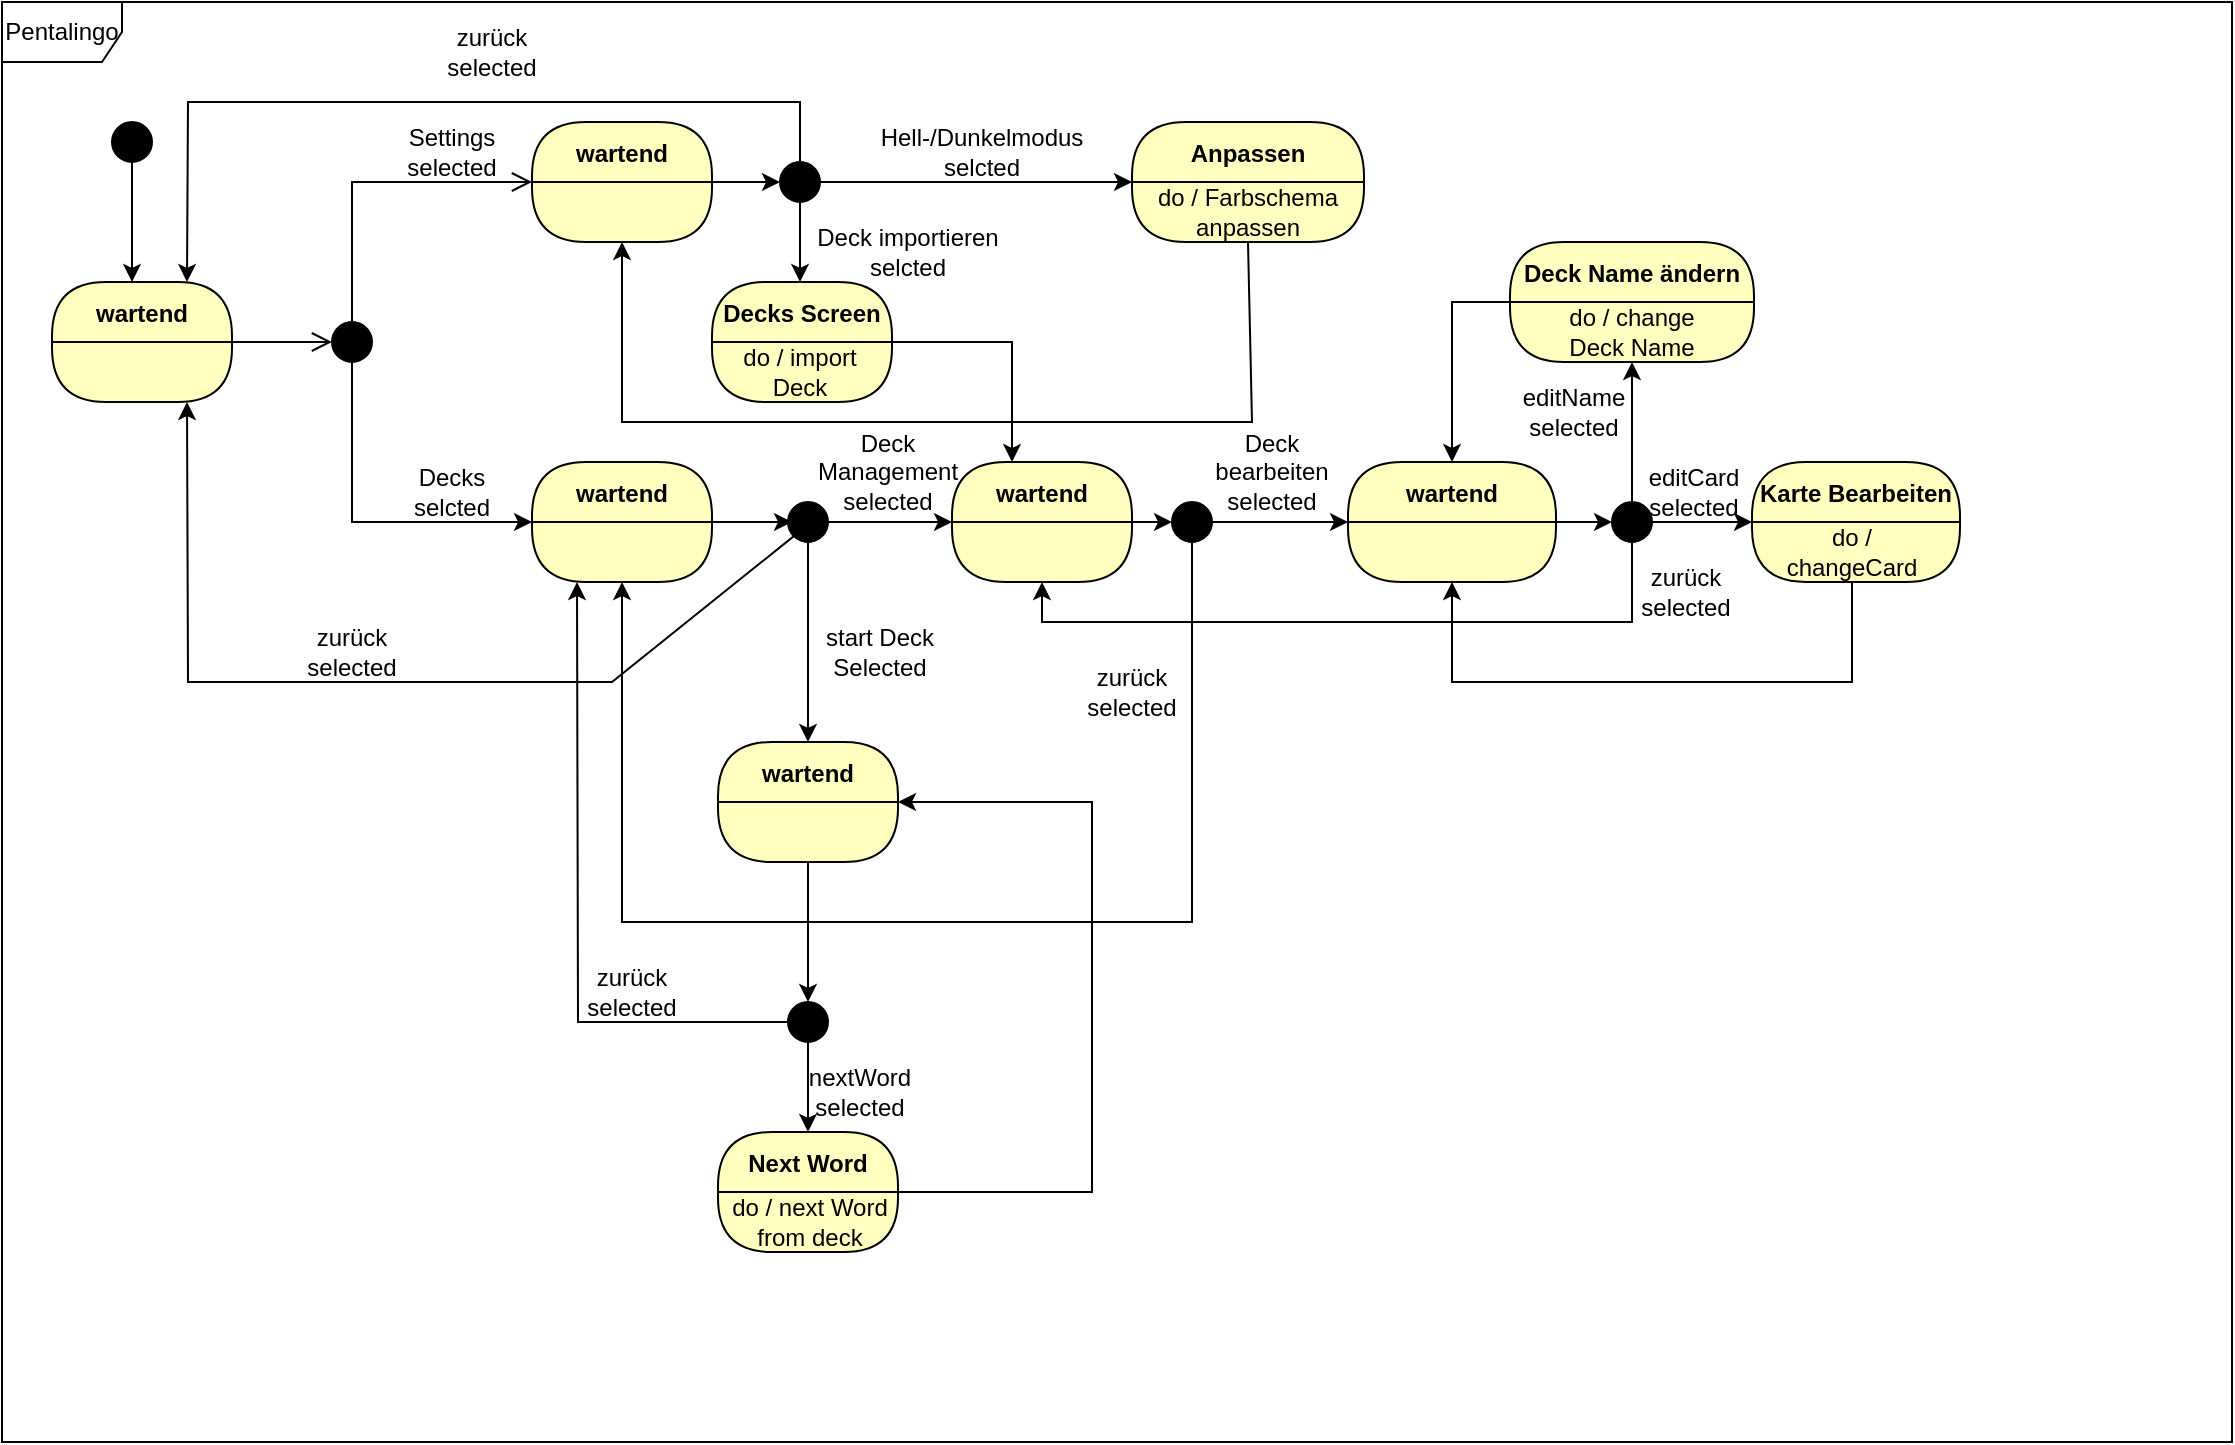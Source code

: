 <mxfile version="27.0.1">
  <diagram name="Page-1" id="Cy6yW5A_cHNXegyow2vB">
    <mxGraphModel dx="1185" dy="674" grid="1" gridSize="10" guides="1" tooltips="1" connect="1" arrows="1" fold="1" page="1" pageScale="1" pageWidth="827" pageHeight="1169" math="0" shadow="0">
      <root>
        <mxCell id="0" />
        <mxCell id="1" parent="0" />
        <mxCell id="-CWuIV_Jq0UuFSlZPUt0-4" value="Pentalingo" style="shape=umlFrame;whiteSpace=wrap;html=1;pointerEvents=0;fillColor=default;gradientColor=none;swimlaneFillColor=default;" vertex="1" parent="1">
          <mxGeometry x="15" y="20" width="1115" height="720" as="geometry" />
        </mxCell>
        <mxCell id="-CWuIV_Jq0UuFSlZPUt0-1" value="" style="ellipse;whiteSpace=wrap;html=1;aspect=fixed;fillColor=#000000;" vertex="1" parent="1">
          <mxGeometry x="70" y="80" width="20" height="20" as="geometry" />
        </mxCell>
        <mxCell id="-CWuIV_Jq0UuFSlZPUt0-3" value="" style="endArrow=classic;html=1;rounded=0;exitX=0.5;exitY=1;exitDx=0;exitDy=0;" edge="1" parent="1" source="-CWuIV_Jq0UuFSlZPUt0-1">
          <mxGeometry width="50" height="50" relative="1" as="geometry">
            <mxPoint x="310" y="240" as="sourcePoint" />
            <mxPoint x="80" y="160" as="targetPoint" />
          </mxGeometry>
        </mxCell>
        <mxCell id="-CWuIV_Jq0UuFSlZPUt0-14" value="wartend" style="swimlane;fontStyle=1;align=center;verticalAlign=middle;childLayout=stackLayout;horizontal=1;startSize=30;horizontalStack=0;resizeParent=0;resizeLast=1;container=0;fontColor=#000000;collapsible=0;rounded=1;arcSize=30;strokeColor=#000000;fillColor=#ffffc0;swimlaneFillColor=#ffffc0;dropTarget=0;" vertex="1" parent="1">
          <mxGeometry x="40" y="160" width="90" height="60" as="geometry" />
        </mxCell>
        <mxCell id="-CWuIV_Jq0UuFSlZPUt0-18" value="" style="edgeStyle=orthogonalEdgeStyle;html=1;verticalAlign=bottom;endArrow=open;endSize=8;strokeColor=#000000;rounded=0;" edge="1" parent="1" source="-CWuIV_Jq0UuFSlZPUt0-14" target="-CWuIV_Jq0UuFSlZPUt0-17">
          <mxGeometry relative="1" as="geometry">
            <mxPoint x="210" y="190" as="targetPoint" />
            <mxPoint x="130" y="190" as="sourcePoint" />
          </mxGeometry>
        </mxCell>
        <mxCell id="-CWuIV_Jq0UuFSlZPUt0-17" value="" style="ellipse;whiteSpace=wrap;html=1;aspect=fixed;fillColor=#000000;" vertex="1" parent="1">
          <mxGeometry x="180" y="180" width="20" height="20" as="geometry" />
        </mxCell>
        <mxCell id="-CWuIV_Jq0UuFSlZPUt0-19" value="" style="edgeStyle=orthogonalEdgeStyle;html=1;verticalAlign=bottom;endArrow=open;endSize=8;strokeColor=#000000;rounded=0;exitX=0.5;exitY=0;exitDx=0;exitDy=0;" edge="1" parent="1" source="-CWuIV_Jq0UuFSlZPUt0-17">
          <mxGeometry relative="1" as="geometry">
            <mxPoint x="280" y="110" as="targetPoint" />
            <mxPoint x="140" y="200" as="sourcePoint" />
            <Array as="points">
              <mxPoint x="190" y="110" />
            </Array>
          </mxGeometry>
        </mxCell>
        <mxCell id="-CWuIV_Jq0UuFSlZPUt0-20" value="wartend" style="swimlane;fontStyle=1;align=center;verticalAlign=middle;childLayout=stackLayout;horizontal=1;startSize=30;horizontalStack=0;resizeParent=0;resizeLast=1;container=0;fontColor=#000000;collapsible=0;rounded=1;arcSize=30;strokeColor=#000000;fillColor=#ffffc0;swimlaneFillColor=#ffffc0;dropTarget=0;" vertex="1" parent="1">
          <mxGeometry x="280" y="80" width="90" height="60" as="geometry" />
        </mxCell>
        <mxCell id="-CWuIV_Jq0UuFSlZPUt0-22" value="wartend" style="swimlane;fontStyle=1;align=center;verticalAlign=middle;childLayout=stackLayout;horizontal=1;startSize=30;horizontalStack=0;resizeParent=0;resizeLast=1;container=0;fontColor=#000000;collapsible=0;rounded=1;arcSize=30;strokeColor=#000000;fillColor=#ffffc0;swimlaneFillColor=#ffffc0;dropTarget=0;labelPosition=center;verticalLabelPosition=middle;" vertex="1" parent="1">
          <mxGeometry x="280" y="250" width="90" height="60" as="geometry" />
        </mxCell>
        <mxCell id="-CWuIV_Jq0UuFSlZPUt0-23" value="" style="endArrow=classic;html=1;rounded=0;entryX=0;entryY=0.5;entryDx=0;entryDy=0;exitX=0.5;exitY=1;exitDx=0;exitDy=0;" edge="1" parent="1" source="-CWuIV_Jq0UuFSlZPUt0-17" target="-CWuIV_Jq0UuFSlZPUt0-22">
          <mxGeometry width="50" height="50" relative="1" as="geometry">
            <mxPoint x="230" y="100" as="sourcePoint" />
            <mxPoint x="280" y="50" as="targetPoint" />
            <Array as="points">
              <mxPoint x="190" y="280" />
            </Array>
          </mxGeometry>
        </mxCell>
        <mxCell id="-CWuIV_Jq0UuFSlZPUt0-26" value="" style="endArrow=classic;html=1;rounded=0;exitX=1;exitY=0.5;exitDx=0;exitDy=0;entryX=0;entryY=0.5;entryDx=0;entryDy=0;" edge="1" parent="1" source="-CWuIV_Jq0UuFSlZPUt0-20" target="-CWuIV_Jq0UuFSlZPUt0-27">
          <mxGeometry width="50" height="50" relative="1" as="geometry">
            <mxPoint x="240" y="260" as="sourcePoint" />
            <mxPoint x="410" y="110" as="targetPoint" />
          </mxGeometry>
        </mxCell>
        <mxCell id="-CWuIV_Jq0UuFSlZPUt0-27" value="" style="ellipse;whiteSpace=wrap;html=1;aspect=fixed;fillColor=#000000;" vertex="1" parent="1">
          <mxGeometry x="404" y="100" width="20" height="20" as="geometry" />
        </mxCell>
        <mxCell id="-CWuIV_Jq0UuFSlZPUt0-28" value="" style="endArrow=classic;html=1;rounded=0;exitX=1;exitY=0.5;exitDx=0;exitDy=0;entryX=0;entryY=0.5;entryDx=0;entryDy=0;" edge="1" parent="1" source="-CWuIV_Jq0UuFSlZPUt0-27" target="-CWuIV_Jq0UuFSlZPUt0-29">
          <mxGeometry width="50" height="50" relative="1" as="geometry">
            <mxPoint x="414" y="100" as="sourcePoint" />
            <mxPoint x="414" y="70" as="targetPoint" />
            <Array as="points">
              <mxPoint x="440" y="110" />
            </Array>
          </mxGeometry>
        </mxCell>
        <mxCell id="-CWuIV_Jq0UuFSlZPUt0-29" value="Anpassen" style="swimlane;fontStyle=1;align=center;verticalAlign=middle;childLayout=stackLayout;horizontal=1;startSize=30;horizontalStack=0;resizeParent=0;resizeLast=1;container=0;fontColor=#000000;collapsible=0;rounded=1;arcSize=30;strokeColor=#000000;fillColor=#ffffc0;swimlaneFillColor=#ffffc0;dropTarget=0;" vertex="1" parent="1">
          <mxGeometry x="580" y="80" width="116" height="60" as="geometry" />
        </mxCell>
        <mxCell id="-CWuIV_Jq0UuFSlZPUt0-30" value="" style="endArrow=classic;html=1;rounded=0;exitX=0.5;exitY=1;exitDx=0;exitDy=0;" edge="1" parent="1" source="-CWuIV_Jq0UuFSlZPUt0-27">
          <mxGeometry width="50" height="50" relative="1" as="geometry">
            <mxPoint x="280" y="190" as="sourcePoint" />
            <mxPoint x="414" y="160" as="targetPoint" />
          </mxGeometry>
        </mxCell>
        <mxCell id="-CWuIV_Jq0UuFSlZPUt0-31" value="Decks Screen" style="swimlane;fontStyle=1;align=center;verticalAlign=middle;childLayout=stackLayout;horizontal=1;startSize=30;horizontalStack=0;resizeParent=0;resizeLast=1;container=0;fontColor=#000000;collapsible=0;rounded=1;arcSize=30;strokeColor=#000000;fillColor=#ffffc0;swimlaneFillColor=#ffffc0;dropTarget=0;labelPosition=center;verticalLabelPosition=middle;" vertex="1" parent="1">
          <mxGeometry x="370" y="160" width="90" height="60" as="geometry" />
        </mxCell>
        <mxCell id="-CWuIV_Jq0UuFSlZPUt0-32" value="" style="endArrow=classic;html=1;rounded=0;exitX=1;exitY=0.5;exitDx=0;exitDy=0;" edge="1" parent="1" source="-CWuIV_Jq0UuFSlZPUt0-31">
          <mxGeometry width="50" height="50" relative="1" as="geometry">
            <mxPoint x="320" y="280" as="sourcePoint" />
            <mxPoint x="520" y="250" as="targetPoint" />
            <Array as="points">
              <mxPoint x="520" y="190" />
            </Array>
          </mxGeometry>
        </mxCell>
        <mxCell id="-CWuIV_Jq0UuFSlZPUt0-33" value="wartend" style="swimlane;fontStyle=1;align=center;verticalAlign=middle;childLayout=stackLayout;horizontal=1;startSize=30;horizontalStack=0;resizeParent=0;resizeLast=1;container=0;fontColor=#000000;collapsible=0;rounded=1;arcSize=30;strokeColor=#000000;fillColor=#ffffc0;swimlaneFillColor=#ffffc0;dropTarget=0;labelPosition=center;verticalLabelPosition=middle;" vertex="1" parent="1">
          <mxGeometry x="490" y="250" width="90" height="60" as="geometry" />
        </mxCell>
        <mxCell id="-CWuIV_Jq0UuFSlZPUt0-34" value="wartend" style="swimlane;fontStyle=1;align=center;verticalAlign=middle;childLayout=stackLayout;horizontal=1;startSize=30;horizontalStack=0;resizeParent=0;resizeLast=1;container=0;fontColor=#000000;collapsible=0;rounded=1;arcSize=30;strokeColor=#000000;fillColor=#ffffc0;swimlaneFillColor=#ffffc0;dropTarget=0;labelPosition=center;verticalLabelPosition=middle;" vertex="1" parent="1">
          <mxGeometry x="688" y="250" width="104" height="60" as="geometry" />
        </mxCell>
        <mxCell id="-CWuIV_Jq0UuFSlZPUt0-35" value="Karte Bearbeiten" style="swimlane;fontStyle=1;align=center;verticalAlign=middle;childLayout=stackLayout;horizontal=1;startSize=30;horizontalStack=0;resizeParent=0;resizeLast=1;container=0;fontColor=#000000;collapsible=0;rounded=1;arcSize=30;strokeColor=#000000;fillColor=#ffffc0;swimlaneFillColor=#ffffc0;dropTarget=0;labelPosition=center;verticalLabelPosition=middle;" vertex="1" parent="1">
          <mxGeometry x="890" y="250" width="104" height="60" as="geometry" />
        </mxCell>
        <mxCell id="-CWuIV_Jq0UuFSlZPUt0-36" value="" style="ellipse;whiteSpace=wrap;html=1;aspect=fixed;fillColor=#000000;" vertex="1" parent="1">
          <mxGeometry x="600" y="270" width="20" height="20" as="geometry" />
        </mxCell>
        <mxCell id="-CWuIV_Jq0UuFSlZPUt0-37" value="" style="endArrow=classic;html=1;rounded=0;entryX=0;entryY=0.5;entryDx=0;entryDy=0;" edge="1" parent="1" target="-CWuIV_Jq0UuFSlZPUt0-34">
          <mxGeometry width="50" height="50" relative="1" as="geometry">
            <mxPoint x="640" y="280" as="sourcePoint" />
            <mxPoint x="630" y="280" as="targetPoint" />
            <Array as="points">
              <mxPoint x="620" y="280" />
            </Array>
          </mxGeometry>
        </mxCell>
        <mxCell id="-CWuIV_Jq0UuFSlZPUt0-39" value="" style="endArrow=classic;html=1;rounded=0;entryX=0;entryY=0.5;entryDx=0;entryDy=0;exitX=1;exitY=0.5;exitDx=0;exitDy=0;" edge="1" parent="1" source="-CWuIV_Jq0UuFSlZPUt0-33" target="-CWuIV_Jq0UuFSlZPUt0-36">
          <mxGeometry width="50" height="50" relative="1" as="geometry">
            <mxPoint x="460" y="320" as="sourcePoint" />
            <mxPoint x="510" y="270" as="targetPoint" />
          </mxGeometry>
        </mxCell>
        <mxCell id="-CWuIV_Jq0UuFSlZPUt0-40" value="" style="endArrow=classic;html=1;rounded=0;exitX=0.5;exitY=1;exitDx=0;exitDy=0;entryX=0.5;entryY=1;entryDx=0;entryDy=0;" edge="1" parent="1" source="-CWuIV_Jq0UuFSlZPUt0-36" target="-CWuIV_Jq0UuFSlZPUt0-22">
          <mxGeometry width="50" height="50" relative="1" as="geometry">
            <mxPoint x="570" y="290" as="sourcePoint" />
            <mxPoint x="610" y="490" as="targetPoint" />
            <Array as="points">
              <mxPoint x="610" y="480" />
              <mxPoint x="325" y="480" />
            </Array>
          </mxGeometry>
        </mxCell>
        <mxCell id="-CWuIV_Jq0UuFSlZPUt0-74" style="edgeStyle=orthogonalEdgeStyle;rounded=0;orthogonalLoop=1;jettySize=auto;html=1;exitX=0.5;exitY=1;exitDx=0;exitDy=0;entryX=0.5;entryY=1;entryDx=0;entryDy=0;" edge="1" parent="1" source="-CWuIV_Jq0UuFSlZPUt0-41" target="-CWuIV_Jq0UuFSlZPUt0-33">
          <mxGeometry relative="1" as="geometry">
            <mxPoint x="830" y="400" as="targetPoint" />
          </mxGeometry>
        </mxCell>
        <mxCell id="-CWuIV_Jq0UuFSlZPUt0-41" value="" style="ellipse;whiteSpace=wrap;html=1;aspect=fixed;fillColor=#000000;" vertex="1" parent="1">
          <mxGeometry x="820" y="270" width="20" height="20" as="geometry" />
        </mxCell>
        <mxCell id="-CWuIV_Jq0UuFSlZPUt0-45" value="do / Farbschema anpassen" style="text;html=1;align=center;verticalAlign=middle;whiteSpace=wrap;rounded=0;" vertex="1" parent="1">
          <mxGeometry x="588" y="110" width="100" height="30" as="geometry" />
        </mxCell>
        <mxCell id="-CWuIV_Jq0UuFSlZPUt0-47" value="Hell-/Dunkelmodus selcted" style="text;html=1;align=center;verticalAlign=middle;whiteSpace=wrap;rounded=0;" vertex="1" parent="1">
          <mxGeometry x="445" y="80" width="120" height="30" as="geometry" />
        </mxCell>
        <mxCell id="-CWuIV_Jq0UuFSlZPUt0-48" value="Deck importieren selcted" style="text;html=1;align=center;verticalAlign=middle;whiteSpace=wrap;rounded=0;" vertex="1" parent="1">
          <mxGeometry x="408" y="130" width="120" height="30" as="geometry" />
        </mxCell>
        <mxCell id="-CWuIV_Jq0UuFSlZPUt0-49" value="do / import Deck" style="text;html=1;align=center;verticalAlign=middle;whiteSpace=wrap;rounded=0;" vertex="1" parent="1">
          <mxGeometry x="384" y="190" width="60" height="30" as="geometry" />
        </mxCell>
        <mxCell id="-CWuIV_Jq0UuFSlZPUt0-50" value="Settings selected" style="text;html=1;align=center;verticalAlign=middle;whiteSpace=wrap;rounded=0;" vertex="1" parent="1">
          <mxGeometry x="210" y="80" width="60" height="30" as="geometry" />
        </mxCell>
        <mxCell id="-CWuIV_Jq0UuFSlZPUt0-51" value="Decks selcted" style="text;html=1;align=center;verticalAlign=middle;whiteSpace=wrap;rounded=0;" vertex="1" parent="1">
          <mxGeometry x="210" y="250" width="60" height="30" as="geometry" />
        </mxCell>
        <mxCell id="-CWuIV_Jq0UuFSlZPUt0-53" value="" style="ellipse;whiteSpace=wrap;html=1;aspect=fixed;fillColor=#000000;" vertex="1" parent="1">
          <mxGeometry x="408" y="270" width="20" height="20" as="geometry" />
        </mxCell>
        <mxCell id="-CWuIV_Jq0UuFSlZPUt0-54" value="" style="endArrow=classic;html=1;rounded=0;exitX=1;exitY=0.5;exitDx=0;exitDy=0;" edge="1" parent="1" source="-CWuIV_Jq0UuFSlZPUt0-22">
          <mxGeometry width="50" height="50" relative="1" as="geometry">
            <mxPoint x="360" y="330" as="sourcePoint" />
            <mxPoint x="410" y="280" as="targetPoint" />
          </mxGeometry>
        </mxCell>
        <mxCell id="-CWuIV_Jq0UuFSlZPUt0-55" value="" style="endArrow=classic;html=1;rounded=0;exitX=1;exitY=0.5;exitDx=0;exitDy=0;entryX=0;entryY=0.5;entryDx=0;entryDy=0;" edge="1" parent="1" source="-CWuIV_Jq0UuFSlZPUt0-53" target="-CWuIV_Jq0UuFSlZPUt0-33">
          <mxGeometry width="50" height="50" relative="1" as="geometry">
            <mxPoint x="380" y="290" as="sourcePoint" />
            <mxPoint x="420" y="290" as="targetPoint" />
          </mxGeometry>
        </mxCell>
        <mxCell id="-CWuIV_Jq0UuFSlZPUt0-56" value="" style="endArrow=classic;html=1;rounded=0;exitX=0.5;exitY=1;exitDx=0;exitDy=0;" edge="1" parent="1" source="-CWuIV_Jq0UuFSlZPUt0-53">
          <mxGeometry width="50" height="50" relative="1" as="geometry">
            <mxPoint x="438" y="290" as="sourcePoint" />
            <mxPoint x="418" y="390" as="targetPoint" />
          </mxGeometry>
        </mxCell>
        <mxCell id="-CWuIV_Jq0UuFSlZPUt0-57" value="wartend" style="swimlane;fontStyle=1;align=center;verticalAlign=middle;childLayout=stackLayout;horizontal=1;startSize=30;horizontalStack=0;resizeParent=0;resizeLast=1;container=0;fontColor=#000000;collapsible=0;rounded=1;arcSize=30;strokeColor=#000000;fillColor=#ffffc0;swimlaneFillColor=#ffffc0;dropTarget=0;labelPosition=center;verticalLabelPosition=middle;" vertex="1" parent="1">
          <mxGeometry x="373" y="390" width="90" height="60" as="geometry" />
        </mxCell>
        <mxCell id="-CWuIV_Jq0UuFSlZPUt0-58" value="" style="endArrow=classic;html=1;rounded=0;exitX=0.5;exitY=0;exitDx=0;exitDy=0;entryX=0.75;entryY=0;entryDx=0;entryDy=0;" edge="1" parent="1" source="-CWuIV_Jq0UuFSlZPUt0-27" target="-CWuIV_Jq0UuFSlZPUt0-14">
          <mxGeometry width="50" height="50" relative="1" as="geometry">
            <mxPoint x="370" y="330" as="sourcePoint" />
            <mxPoint x="420" y="280" as="targetPoint" />
            <Array as="points">
              <mxPoint x="414" y="70" />
              <mxPoint x="108" y="70" />
            </Array>
          </mxGeometry>
        </mxCell>
        <mxCell id="-CWuIV_Jq0UuFSlZPUt0-59" value="zurück selected" style="text;html=1;align=center;verticalAlign=middle;whiteSpace=wrap;rounded=0;" vertex="1" parent="1">
          <mxGeometry x="230" y="30" width="60" height="30" as="geometry" />
        </mxCell>
        <mxCell id="-CWuIV_Jq0UuFSlZPUt0-60" value="" style="endArrow=classic;html=1;rounded=0;entryX=0.5;entryY=1;entryDx=0;entryDy=0;exitX=0.5;exitY=1;exitDx=0;exitDy=0;" edge="1" parent="1" source="-CWuIV_Jq0UuFSlZPUt0-45" target="-CWuIV_Jq0UuFSlZPUt0-20">
          <mxGeometry width="50" height="50" relative="1" as="geometry">
            <mxPoint x="320" y="250" as="sourcePoint" />
            <mxPoint x="370" y="200" as="targetPoint" />
            <Array as="points">
              <mxPoint x="640" y="230" />
              <mxPoint x="325" y="230" />
            </Array>
          </mxGeometry>
        </mxCell>
        <mxCell id="-CWuIV_Jq0UuFSlZPUt0-61" value="" style="endArrow=classic;html=1;rounded=0;exitX=0;exitY=1;exitDx=0;exitDy=0;entryX=0.75;entryY=1;entryDx=0;entryDy=0;" edge="1" parent="1" source="-CWuIV_Jq0UuFSlZPUt0-53" target="-CWuIV_Jq0UuFSlZPUt0-14">
          <mxGeometry width="50" height="50" relative="1" as="geometry">
            <mxPoint x="300" y="300" as="sourcePoint" />
            <mxPoint x="80" y="220" as="targetPoint" />
            <Array as="points">
              <mxPoint x="320" y="360" />
              <mxPoint x="108" y="360" />
            </Array>
          </mxGeometry>
        </mxCell>
        <mxCell id="-CWuIV_Jq0UuFSlZPUt0-63" value="zurück selected" style="text;html=1;align=center;verticalAlign=middle;whiteSpace=wrap;rounded=0;" vertex="1" parent="1">
          <mxGeometry x="160" y="330" width="60" height="30" as="geometry" />
        </mxCell>
        <mxCell id="-CWuIV_Jq0UuFSlZPUt0-64" value="Deck Management selected" style="text;html=1;align=center;verticalAlign=middle;whiteSpace=wrap;rounded=0;" vertex="1" parent="1">
          <mxGeometry x="428" y="240" width="60" height="30" as="geometry" />
        </mxCell>
        <mxCell id="-CWuIV_Jq0UuFSlZPUt0-65" value="start Deck&lt;div&gt;Selected&lt;/div&gt;" style="text;html=1;align=center;verticalAlign=middle;whiteSpace=wrap;rounded=0;" vertex="1" parent="1">
          <mxGeometry x="424" y="330" width="60" height="30" as="geometry" />
        </mxCell>
        <mxCell id="-CWuIV_Jq0UuFSlZPUt0-67" value="zurück selected" style="text;html=1;align=center;verticalAlign=middle;whiteSpace=wrap;rounded=0;" vertex="1" parent="1">
          <mxGeometry x="550" y="350" width="60" height="30" as="geometry" />
        </mxCell>
        <mxCell id="-CWuIV_Jq0UuFSlZPUt0-68" value="Deck Name ändern" style="swimlane;fontStyle=1;align=center;verticalAlign=middle;childLayout=stackLayout;horizontal=1;startSize=30;horizontalStack=0;resizeParent=0;resizeLast=1;container=0;fontColor=#000000;collapsible=0;rounded=1;arcSize=30;strokeColor=#000000;fillColor=#ffffc0;swimlaneFillColor=#ffffc0;dropTarget=0;labelPosition=center;verticalLabelPosition=middle;" vertex="1" parent="1">
          <mxGeometry x="769" y="140" width="122" height="60" as="geometry" />
        </mxCell>
        <mxCell id="-CWuIV_Jq0UuFSlZPUt0-69" value="Deck bearbeiten selected" style="text;html=1;align=center;verticalAlign=middle;whiteSpace=wrap;rounded=0;" vertex="1" parent="1">
          <mxGeometry x="620" y="240" width="60" height="30" as="geometry" />
        </mxCell>
        <mxCell id="-CWuIV_Jq0UuFSlZPUt0-73" value="" style="endArrow=classic;html=1;rounded=0;exitX=1;exitY=0.5;exitDx=0;exitDy=0;entryX=0;entryY=0.5;entryDx=0;entryDy=0;" edge="1" parent="1" source="-CWuIV_Jq0UuFSlZPUt0-34" target="-CWuIV_Jq0UuFSlZPUt0-41">
          <mxGeometry width="50" height="50" relative="1" as="geometry">
            <mxPoint x="510" y="420" as="sourcePoint" />
            <mxPoint x="830" y="310" as="targetPoint" />
          </mxGeometry>
        </mxCell>
        <mxCell id="-CWuIV_Jq0UuFSlZPUt0-75" value="zurück selected" style="text;html=1;align=center;verticalAlign=middle;whiteSpace=wrap;rounded=0;" vertex="1" parent="1">
          <mxGeometry x="827" y="300" width="60" height="30" as="geometry" />
        </mxCell>
        <mxCell id="-CWuIV_Jq0UuFSlZPUt0-76" value="" style="endArrow=classic;html=1;rounded=0;exitX=0.5;exitY=0;exitDx=0;exitDy=0;entryX=0.5;entryY=1;entryDx=0;entryDy=0;" edge="1" parent="1" source="-CWuIV_Jq0UuFSlZPUt0-41" target="-CWuIV_Jq0UuFSlZPUt0-68">
          <mxGeometry width="50" height="50" relative="1" as="geometry">
            <mxPoint x="830" y="420" as="sourcePoint" />
            <mxPoint x="880" y="370" as="targetPoint" />
          </mxGeometry>
        </mxCell>
        <mxCell id="-CWuIV_Jq0UuFSlZPUt0-77" value="" style="endArrow=classic;html=1;rounded=0;exitX=1;exitY=0.5;exitDx=0;exitDy=0;entryX=0;entryY=0.5;entryDx=0;entryDy=0;" edge="1" parent="1" source="-CWuIV_Jq0UuFSlZPUt0-41" target="-CWuIV_Jq0UuFSlZPUt0-35">
          <mxGeometry width="50" height="50" relative="1" as="geometry">
            <mxPoint x="830" y="420" as="sourcePoint" />
            <mxPoint x="880" y="370" as="targetPoint" />
          </mxGeometry>
        </mxCell>
        <mxCell id="-CWuIV_Jq0UuFSlZPUt0-79" value="do / change Deck Name" style="text;html=1;align=center;verticalAlign=middle;whiteSpace=wrap;rounded=0;" vertex="1" parent="1">
          <mxGeometry x="785" y="170" width="90" height="30" as="geometry" />
        </mxCell>
        <mxCell id="-CWuIV_Jq0UuFSlZPUt0-80" value="" style="endArrow=classic;html=1;rounded=0;entryX=0.5;entryY=0;entryDx=0;entryDy=0;exitX=0;exitY=0.5;exitDx=0;exitDy=0;" edge="1" parent="1" source="-CWuIV_Jq0UuFSlZPUt0-68" target="-CWuIV_Jq0UuFSlZPUt0-34">
          <mxGeometry width="50" height="50" relative="1" as="geometry">
            <mxPoint x="740" y="170" as="sourcePoint" />
            <mxPoint x="870" y="310" as="targetPoint" />
            <Array as="points">
              <mxPoint x="740" y="170" />
            </Array>
          </mxGeometry>
        </mxCell>
        <mxCell id="-CWuIV_Jq0UuFSlZPUt0-83" value="do / changeCard" style="text;html=1;align=center;verticalAlign=middle;whiteSpace=wrap;rounded=0;" vertex="1" parent="1">
          <mxGeometry x="910" y="280" width="60" height="30" as="geometry" />
        </mxCell>
        <mxCell id="-CWuIV_Jq0UuFSlZPUt0-84" value="" style="endArrow=classic;html=1;rounded=0;entryX=0.5;entryY=1;entryDx=0;entryDy=0;" edge="1" parent="1" target="-CWuIV_Jq0UuFSlZPUt0-34">
          <mxGeometry width="50" height="50" relative="1" as="geometry">
            <mxPoint x="940" y="310" as="sourcePoint" />
            <mxPoint x="1000" y="310" as="targetPoint" />
            <Array as="points">
              <mxPoint x="940" y="360" />
              <mxPoint x="740" y="360" />
            </Array>
          </mxGeometry>
        </mxCell>
        <mxCell id="-CWuIV_Jq0UuFSlZPUt0-86" value="editCard&lt;div&gt;selected&lt;/div&gt;" style="text;html=1;align=center;verticalAlign=middle;whiteSpace=wrap;rounded=0;" vertex="1" parent="1">
          <mxGeometry x="831" y="250" width="60" height="30" as="geometry" />
        </mxCell>
        <mxCell id="-CWuIV_Jq0UuFSlZPUt0-87" value="editName&lt;div&gt;selected&lt;/div&gt;" style="text;html=1;align=center;verticalAlign=middle;whiteSpace=wrap;rounded=0;" vertex="1" parent="1">
          <mxGeometry x="771" y="210" width="60" height="30" as="geometry" />
        </mxCell>
        <mxCell id="-CWuIV_Jq0UuFSlZPUt0-88" value="" style="endArrow=classic;html=1;rounded=0;exitX=0.5;exitY=1;exitDx=0;exitDy=0;" edge="1" parent="1" source="-CWuIV_Jq0UuFSlZPUt0-57">
          <mxGeometry width="50" height="50" relative="1" as="geometry">
            <mxPoint x="560" y="340" as="sourcePoint" />
            <mxPoint x="418" y="520" as="targetPoint" />
          </mxGeometry>
        </mxCell>
        <mxCell id="-CWuIV_Jq0UuFSlZPUt0-89" value="" style="ellipse;whiteSpace=wrap;html=1;aspect=fixed;fillColor=#000000;" vertex="1" parent="1">
          <mxGeometry x="408" y="520" width="20" height="20" as="geometry" />
        </mxCell>
        <mxCell id="-CWuIV_Jq0UuFSlZPUt0-90" value="" style="endArrow=classic;html=1;rounded=0;exitX=0;exitY=0.5;exitDx=0;exitDy=0;entryX=0.25;entryY=1;entryDx=0;entryDy=0;" edge="1" parent="1" source="-CWuIV_Jq0UuFSlZPUt0-89" target="-CWuIV_Jq0UuFSlZPUt0-22">
          <mxGeometry width="50" height="50" relative="1" as="geometry">
            <mxPoint x="560" y="340" as="sourcePoint" />
            <mxPoint x="300" y="530" as="targetPoint" />
            <Array as="points">
              <mxPoint x="303" y="530" />
            </Array>
          </mxGeometry>
        </mxCell>
        <mxCell id="-CWuIV_Jq0UuFSlZPUt0-91" value="zurück selected" style="text;html=1;align=center;verticalAlign=middle;whiteSpace=wrap;rounded=0;" vertex="1" parent="1">
          <mxGeometry x="300" y="500" width="60" height="30" as="geometry" />
        </mxCell>
        <mxCell id="-CWuIV_Jq0UuFSlZPUt0-92" value="Next Word" style="swimlane;fontStyle=1;align=center;verticalAlign=middle;childLayout=stackLayout;horizontal=1;startSize=30;horizontalStack=0;resizeParent=0;resizeLast=1;container=0;fontColor=#000000;collapsible=0;rounded=1;arcSize=30;strokeColor=#000000;fillColor=#ffffc0;swimlaneFillColor=#ffffc0;dropTarget=0;labelPosition=center;verticalLabelPosition=middle;" vertex="1" parent="1">
          <mxGeometry x="373" y="585" width="90" height="60" as="geometry" />
        </mxCell>
        <mxCell id="-CWuIV_Jq0UuFSlZPUt0-93" value="" style="endArrow=classic;html=1;rounded=0;entryX=0.5;entryY=0;entryDx=0;entryDy=0;exitX=0.5;exitY=1;exitDx=0;exitDy=0;" edge="1" parent="1" source="-CWuIV_Jq0UuFSlZPUt0-89" target="-CWuIV_Jq0UuFSlZPUt0-92">
          <mxGeometry width="50" height="50" relative="1" as="geometry">
            <mxPoint x="580" y="450" as="sourcePoint" />
            <mxPoint x="630" y="400" as="targetPoint" />
          </mxGeometry>
        </mxCell>
        <mxCell id="-CWuIV_Jq0UuFSlZPUt0-94" value="nextWord&lt;div&gt;selected&lt;/div&gt;" style="text;html=1;align=center;verticalAlign=middle;whiteSpace=wrap;rounded=0;" vertex="1" parent="1">
          <mxGeometry x="414" y="550" width="60" height="30" as="geometry" />
        </mxCell>
        <mxCell id="-CWuIV_Jq0UuFSlZPUt0-95" value="do / next Word from deck" style="text;html=1;align=center;verticalAlign=middle;whiteSpace=wrap;rounded=0;" vertex="1" parent="1">
          <mxGeometry x="378" y="615" width="82" height="30" as="geometry" />
        </mxCell>
        <mxCell id="-CWuIV_Jq0UuFSlZPUt0-96" value="" style="endArrow=classic;html=1;rounded=0;exitX=1;exitY=0;exitDx=0;exitDy=0;entryX=1;entryY=0.5;entryDx=0;entryDy=0;" edge="1" parent="1" source="-CWuIV_Jq0UuFSlZPUt0-95" target="-CWuIV_Jq0UuFSlZPUt0-57">
          <mxGeometry width="50" height="50" relative="1" as="geometry">
            <mxPoint x="510" y="520" as="sourcePoint" />
            <mxPoint x="560" y="470" as="targetPoint" />
            <Array as="points">
              <mxPoint x="560" y="615" />
              <mxPoint x="560" y="420" />
            </Array>
          </mxGeometry>
        </mxCell>
      </root>
    </mxGraphModel>
  </diagram>
</mxfile>

